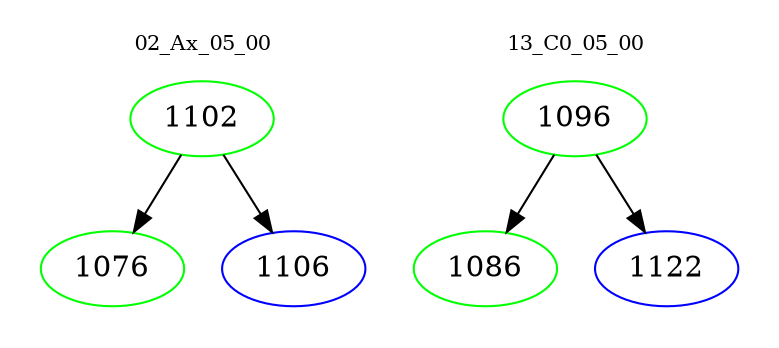 digraph{
subgraph cluster_0 {
color = white
label = "02_Ax_05_00";
fontsize=10;
T0_1102 [label="1102", color="green"]
T0_1102 -> T0_1076 [color="black"]
T0_1076 [label="1076", color="green"]
T0_1102 -> T0_1106 [color="black"]
T0_1106 [label="1106", color="blue"]
}
subgraph cluster_1 {
color = white
label = "13_C0_05_00";
fontsize=10;
T1_1096 [label="1096", color="green"]
T1_1096 -> T1_1086 [color="black"]
T1_1086 [label="1086", color="green"]
T1_1096 -> T1_1122 [color="black"]
T1_1122 [label="1122", color="blue"]
}
}
